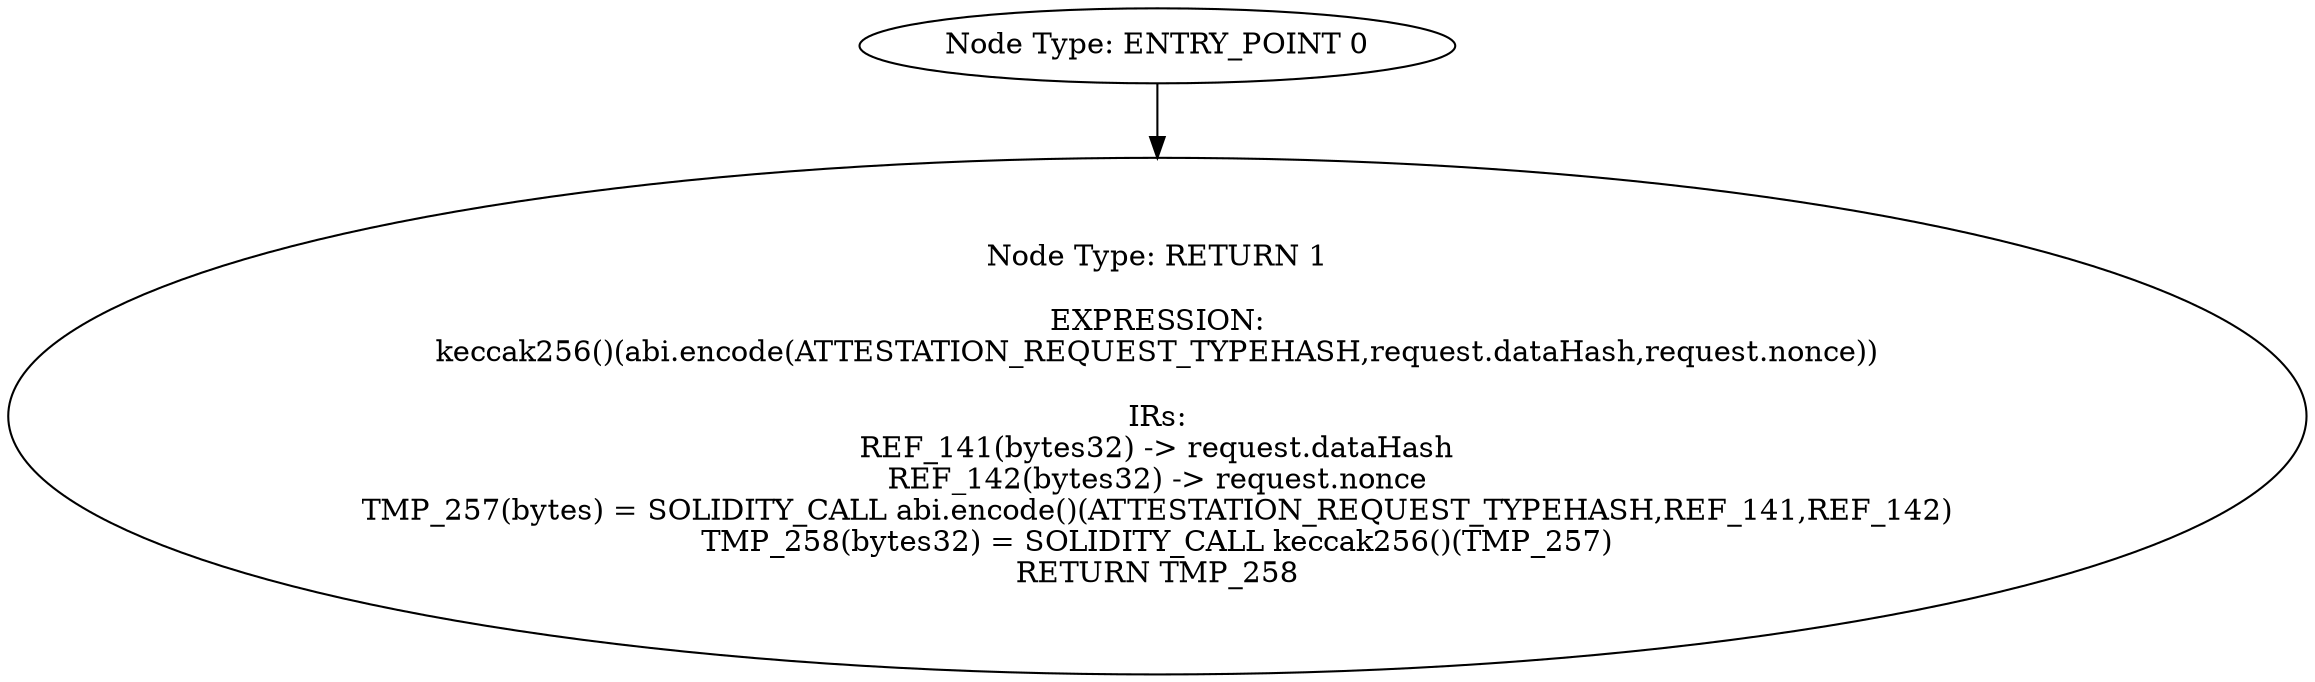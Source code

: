 digraph{
0[label="Node Type: ENTRY_POINT 0
"];
0->1;
1[label="Node Type: RETURN 1

EXPRESSION:
keccak256()(abi.encode(ATTESTATION_REQUEST_TYPEHASH,request.dataHash,request.nonce))

IRs:
REF_141(bytes32) -> request.dataHash
REF_142(bytes32) -> request.nonce
TMP_257(bytes) = SOLIDITY_CALL abi.encode()(ATTESTATION_REQUEST_TYPEHASH,REF_141,REF_142)
TMP_258(bytes32) = SOLIDITY_CALL keccak256()(TMP_257)
RETURN TMP_258"];
}
